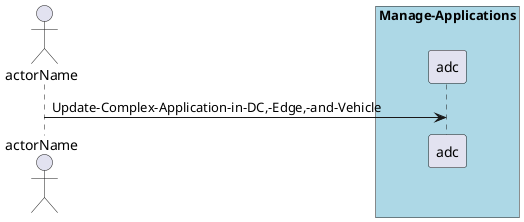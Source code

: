 @startuml
Actor "actorName" as A

box "Manage-Applications" #lightblue
participant "adc" as S
A -> S : Update-Complex-Application-in-DC,-Edge,-and-Vehicle
end box

@enduml
